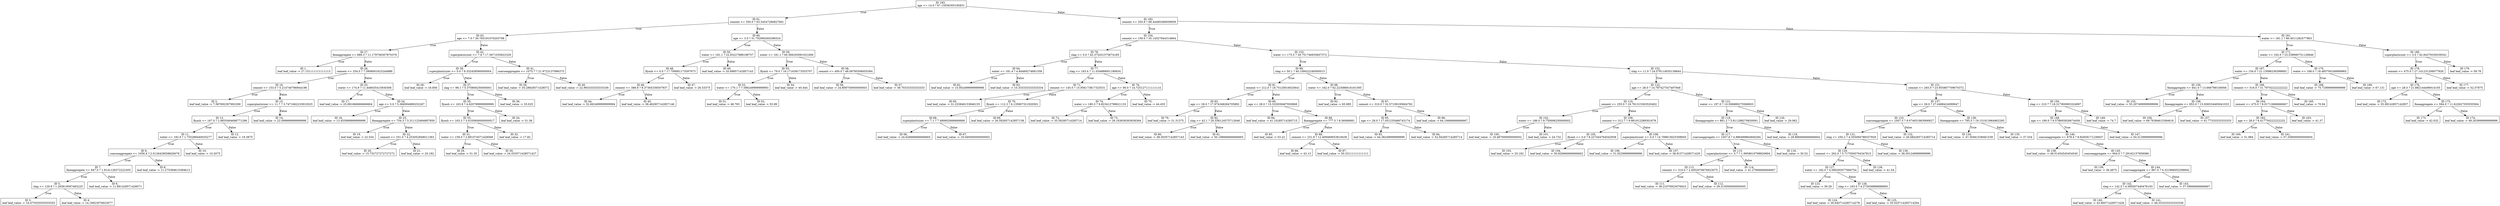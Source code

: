 digraph "Regression Tree" {
	node [shape=rectangle]
	"ID 183, 
age <= 14.0 ? 67.15056305185831
" -> "ID 61, 
cement <= 350.0 ? 63.34547280827691
" [label=True]
	"ID 183, 
age <= 14.0 ? 67.15056305185831
" -> "ID 182, 
cement <= 355.9 ? 68.44485369059959
" [label=False]
	"ID 61, 
cement <= 350.0 ? 63.34547280827691
" -> "ID 43, 
age <= 7.0 ? 30.765191070203798
" [label=True]
	"ID 61, 
cement <= 350.0 ? 63.34547280827691
" -> "ID 60, 
age <= 3.0 ? 31.702060265296524
" [label=False]
	"ID 182, 
cement <= 355.9 ? 68.44485369059959
" -> "ID 154, 
cement <= 159.0 ? 35.14527844314664
" [label=True]
	"ID 182, 
cement <= 355.9 ? 68.44485369059959
" -> "ID 181, 
water <= 181.1 ? 80.4011282577863
" [label=False]
	"ID 43, 
age <= 7.0 ? 30.765191070203798
" -> "ID 27, 
fineaggregate <= 689.3 ? 11.179706307870376
" [label=True]
	"ID 43, 
age <= 7.0 ? 30.765191070203798
" -> "ID 42, 
superplasticizer <= 7.8 ? 17.3671035822329
" [label=False]
	"ID 60, 
age <= 3.0 ? 31.702060265296524
" -> "ID 50, 
water <= 181.1 ? 22.83227888198757
" [label=True]
	"ID 60, 
age <= 3.0 ? 31.702060265296524
" -> "ID 59, 
water <= 181.1 ? 60.566293091021606
" [label=False]
	"ID 154, 
cement <= 159.0 ? 35.14527844314664
" -> "ID 78, 
slag <= 0.0 ? 42.372431575674185
" [label=True]
	"ID 154, 
cement <= 159.0 ? 35.14527844314664
" -> "ID 153, 
water <= 175.5 ? 29.751746935607372
" [label=False]
	"ID 181, 
water <= 181.1 ? 80.4011282577863
" -> "ID 171, 
water <= 162.0 ? 23.538990751126846
" [label=True]
	"ID 181, 
water <= 181.1 ? 80.4011282577863
" -> "ID 180, 
superplasticizer <= 3.0 ? 42.84379339339341
" [label=False]
	"ID 27, 
fineaggregate <= 689.3 ? 11.179706307870376
" -> "ID 1, 
leaf leaf_value -> 27.151111111111113
" [label=True]
	"ID 27, 
fineaggregate <= 689.3 ? 11.179706307870376
" -> "ID 26, 
cement <= 254.0 ? 7.3908001623244886
" [label=False]
	"ID 42, 
superplasticizer <= 7.8 ? 17.3671035822329
" -> "ID 38, 
superplasticizer <= 0.0 ? 8.332459560000004
" [label=True]
	"ID 42, 
superplasticizer <= 7.8 ? 17.3671035822329
" -> "ID 41, 
coarseaggregate <= 1075.7 ? 21.9723137996375
" [label=False]
	"ID 50, 
water <= 181.1 ? 22.83227888198757
" -> "ID 48, 
flyash <= 0.0 ? 17.709081173597973
" [label=True]
	"ID 50, 
water <= 181.1 ? 22.83227888198757
" -> "ID 49, 
leaf leaf_value -> 20.99857142857143
" [label=False]
	"ID 59, 
water <= 181.1 ? 60.566293091021606
" -> "ID 55, 
flyash <= 79.0 ? 16.171639173553707
" [label=True]
	"ID 59, 
water <= 181.1 ? 60.566293091021606
" -> "ID 58, 
cement <= 400.0 ? 48.09785506055364
" [label=False]
	"ID 78, 
slag <= 0.0 ? 42.372431575674185
" -> "ID 64, 
water <= 181.4 ? 4.84469274691358
" [label=True]
	"ID 78, 
slag <= 0.0 ? 42.372431575674185
" -> "ID 77, 
slag <= 183.4 ? 11.034989001180634
" [label=False]
	"ID 153, 
water <= 175.5 ? 29.751746935607372
" -> "ID 99, 
slag <= 50.1 ? 40.109422240000015
" [label=True]
	"ID 153, 
water <= 175.5 ? 29.751746935607372
" -> "ID 152, 
slag <= 11.0 ? 24.579114035138844
" [label=False]
	"ID 171, 
water <= 162.0 ? 23.538990751126846
" -> "ID 167, 
water <= 154.0 ? 21.13096236399683
" [label=True]
	"ID 171, 
water <= 162.0 ? 23.538990751126846
" -> "ID 170, 
water <= 168.0 ? 18.485700249999965
" [label=False]
	"ID 180, 
superplasticizer <= 3.0 ? 42.84379339339341
" -> "ID 178, 
cement <= 475.0 ? 27.141231206077926
" [label=True]
	"ID 180, 
superplasticizer <= 3.0 ? 42.84379339339341
" -> "ID 179, 
leaf leaf_value -> 59.78
" [label=False]
	"ID 26, 
cement <= 254.0 ? 7.3908001623244886
" -> "ID 16, 
cement <= 153.0 ? 5.214740786944198
" [label=True]
	"ID 26, 
cement <= 254.0 ? 7.3908001623244886
" -> "ID 25, 
water <= 174.9 ? 11.446635415930306
" [label=False]
	"ID 38, 
superplasticizer <= 0.0 ? 8.332459560000004
" -> "ID 28, 
leaf leaf_value -> 18.856
" [label=True]
	"ID 38, 
superplasticizer <= 0.0 ? 8.332459560000004
" -> "ID 37, 
slag <= 98.1 ? 5.370806250000001
" [label=False]
	"ID 41, 
coarseaggregate <= 1075.7 ? 21.9723137996375
" -> "ID 39, 
leaf leaf_value -> 35.28928571428572
" [label=True]
	"ID 41, 
coarseaggregate <= 1075.7 ? 21.9723137996375
" -> "ID 40, 
leaf leaf_value -> 22.993333333333336
" [label=False]
	"ID 48, 
flyash <= 0.0 ? 17.709081173597973
" -> "ID 46, 
cement <= 388.6 ? 8.37365336507937
" [label=True]
	"ID 48, 
flyash <= 0.0 ? 17.709081173597973
" -> "ID 47, 
leaf leaf_value -> 26.53375
" [label=False]
	"ID 55, 
flyash <= 79.0 ? 16.171639173553707
" -> "ID 53, 
water <= 170.1 ? 7.586249999999993
" [label=True]
	"ID 55, 
flyash <= 79.0 ? 16.171639173553707
" -> "ID 54, 
leaf leaf_value -> 40.444
" [label=False]
	"ID 58, 
cement <= 400.0 ? 48.09785506055364
" -> "ID 56, 
leaf leaf_value -> 24.808750000000003
" [label=True]
	"ID 58, 
cement <= 400.0 ? 48.09785506055364
" -> "ID 57, 
leaf leaf_value -> 38.70333333333333
" [label=False]
	"ID 64, 
water <= 181.4 ? 4.84469274691358
" -> "ID 62, 
leaf leaf_value -> 15.002499999999998
" [label=True]
	"ID 64, 
water <= 181.4 ? 4.84469274691358
" -> "ID 63, 
leaf leaf_value -> 10.333333333333334
" [label=False]
	"ID 77, 
slag <= 183.4 ? 11.034989001180634
" -> "ID 71, 
cement <= 145.0 ? 15.956173817325531
" [label=True]
	"ID 77, 
slag <= 183.4 ? 11.034989001180634
" -> "ID 76, 
age <= 90.0 ? 14.725127111111114
" [label=False]
	"ID 99, 
slag <= 50.1 ? 40.109422240000015
" -> "ID 91, 
cement <= 212.0 ? 18.75120016025641
" [label=True]
	"ID 99, 
slag <= 50.1 ? 40.109422240000015
" -> "ID 98, 
water <= 162.0 ? 62.223086616161595
" [label=False]
	"ID 152, 
slag <= 11.0 ? 24.579114035138844
" -> "ID 122, 
age <= 28.0 ? 14.787427547497948
" [label=True]
	"ID 152, 
slag <= 11.0 ? 24.579114035138844
" -> "ID 151, 
cement <= 265.0 ? 23.955867709670372
" [label=False]
	"ID 167, 
water <= 154.0 ? 21.13096236399683
" -> "ID 159, 
fineaggregate <= 641.0 ? 13.666789156956
" [label=True]
	"ID 167, 
water <= 154.0 ? 21.13096236399683
" -> "ID 166, 
cement <= 516.0 ? 31.78702222222222
" [label=False]
	"ID 170, 
water <= 168.0 ? 18.485700249999965
" -> "ID 168, 
leaf leaf_value -> 75.72999999999999
" [label=True]
	"ID 170, 
water <= 168.0 ? 18.485700249999965
" -> "ID 169, 
leaf leaf_value -> 67.131
" [label=False]
	"ID 178, 
cement <= 475.0 ? 27.141231206077926
" -> "ID 176, 
age <= 28.0 ? 21.882144496914105
" [label=True]
	"ID 178, 
cement <= 475.0 ? 27.141231206077926
" -> "ID 177, 
leaf leaf_value -> 52.57875
" [label=False]
	"ID 16, 
cement <= 153.0 ? 5.214740786944198
" -> "ID 2, 
leaf leaf_value -> 7.587692307692309
" [label=True]
	"ID 16, 
cement <= 153.0 ? 5.214740786944198
" -> "ID 15, 
superplasticizer <= 11.7 ? 3.7471662233919325
" [label=False]
	"ID 25, 
water <= 174.9 ? 11.446635415930306
" -> "ID 17, 
leaf leaf_value -> 25.991666666666664
" [label=True]
	"ID 25, 
water <= 174.9 ? 11.446635415930306
" -> "ID 24, 
age <= 3.0 ? 5.366094889252267
" [label=False]
	"ID 37, 
slag <= 98.1 ? 5.370806250000001
" -> "ID 35, 
flyash <= 163.8 ? 4.620799999999999
" [label=True]
	"ID 37, 
slag <= 98.1 ? 5.370806250000001
" -> "ID 36, 
leaf leaf_value -> 33.025
" [label=False]
	"ID 46, 
cement <= 388.6 ? 8.37365336507937
" -> "ID 44, 
leaf leaf_value -> 32.662499999999994
" [label=True]
	"ID 46, 
cement <= 388.6 ? 8.37365336507937
" -> "ID 45, 
leaf leaf_value -> 38.462857142857146
" [label=False]
	"ID 53, 
water <= 170.1 ? 7.586249999999993
" -> "ID 51, 
leaf leaf_value -> 48.765
" [label=True]
	"ID 53, 
water <= 170.1 ? 7.586249999999993
" -> "ID 52, 
leaf leaf_value -> 55.99
" [label=False]
	"ID 71, 
cement <= 145.0 ? 15.956173817325531
" -> "ID 65, 
leaf leaf_value -> 31.233846153846155
" [label=True]
	"ID 71, 
cement <= 145.0 ? 15.956173817325531
" -> "ID 70, 
flyash <= 112.3 ? 6.135807321920501
" [label=False]
	"ID 76, 
age <= 90.0 ? 14.725127111111114
" -> "ID 74, 
water <= 180.3 ? 9.823412798621133
" [label=True]
	"ID 76, 
age <= 90.0 ? 14.725127111111114
" -> "ID 75, 
leaf leaf_value -> 44.455
" [label=False]
	"ID 91, 
cement <= 212.0 ? 18.75120016025641
" -> "ID 83, 
age <= 28.0 ? 17.974348264705892
" [label=True]
	"ID 91, 
cement <= 212.0 ? 18.75120016025641
" -> "ID 90, 
age <= 28.0 ? 15.532939487930868
" [label=False]
	"ID 98, 
water <= 162.0 ? 62.223086616161595
" -> "ID 92, 
leaf leaf_value -> 65.985
" [label=True]
	"ID 98, 
water <= 162.0 ? 62.223086616161595
" -> "ID 97, 
cement <= 310.0 ? 32.57109195664782
" [label=False]
	"ID 122, 
age <= 28.0 ? 14.787427547497948
" -> "ID 110, 
cement <= 255.0 ? 19.781315363520402
" [label=True]
	"ID 122, 
age <= 28.0 ? 14.787427547497948
" -> "ID 121, 
water <= 197.0 ? 10.506889275568003
" [label=False]
	"ID 151, 
cement <= 265.0 ? 23.955867709670372
" -> "ID 137, 
age <= 28.0 ? 27.6488424099947
" [label=True]
	"ID 151, 
cement <= 265.0 ? 23.955867709670372
" -> "ID 150, 
slag <= 210.7 ? 18.317900903324997
" [label=False]
	"ID 159, 
fineaggregate <= 641.0 ? 13.666789156956
" -> "ID 155, 
leaf leaf_value -> 55.207499999999996
" [label=True]
	"ID 159, 
fineaggregate <= 641.0 ? 13.666789156956
" -> "ID 158, 
fineaggregate <= 853.0 ? 15.936534465641033
" [label=False]
	"ID 166, 
cement <= 516.0 ? 31.78702222222222
" -> "ID 164, 
cement <= 475.0 ? 9.01712666666667
" [label=True]
	"ID 166, 
cement <= 516.0 ? 31.78702222222222
" -> "ID 165, 
leaf leaf_value -> 70.94
" [label=False]
	"ID 176, 
age <= 28.0 ? 21.882144496914105
" -> "ID 172, 
leaf leaf_value -> 35.08142857142857
" [label=True]
	"ID 176, 
age <= 28.0 ? 21.882144496914105
" -> "ID 175, 
fineaggregate <= 594.0 ? 11.622627555555564
" [label=False]
	"ID 15, 
superplasticizer <= 11.7 ? 3.7471662233919325
" -> "ID 13, 
flyash <= 167.0 ? 2.8835494698771296
" [label=True]
	"ID 15, 
superplasticizer <= 11.7 ? 3.7471662233919325
" -> "ID 14, 
leaf leaf_value -> 22.099999999999998
" [label=False]
	"ID 24, 
age <= 3.0 ? 5.366094889252267
" -> "ID 18, 
leaf leaf_value -> 13.455999999999998
" [label=True]
	"ID 24, 
age <= 3.0 ? 5.366094889252267
" -> "ID 23, 
fineaggregate <= 754.3 ? 5.311123494897959
" [label=False]
	"ID 35, 
flyash <= 163.8 ? 4.620799999999999
" -> "ID 33, 
flyash <= 163.3 ? 3.0105600000000017
" [label=True]
	"ID 35, 
flyash <= 163.8 ? 4.620799999999999
" -> "ID 34, 
leaf leaf_value -> 31.38
" [label=False]
	"ID 70, 
flyash <= 112.3 ? 6.135807321920501
" -> "ID 68, 
superplasticizer <= 7.1 ? 7.490602666666668
" [label=True]
	"ID 70, 
flyash <= 112.3 ? 6.135807321920501
" -> "ID 69, 
leaf leaf_value -> 26.592857142857138
" [label=False]
	"ID 74, 
water <= 180.3 ? 9.823412798621133
" -> "ID 72, 
leaf leaf_value -> 35.59285714285714
" [label=True]
	"ID 74, 
water <= 180.3 ? 9.823412798621133
" -> "ID 73, 
leaf leaf_value -> 29.163636363636364
" [label=False]
	"ID 83, 
age <= 28.0 ? 17.974348264705892
" -> "ID 79, 
leaf leaf_value -> 31.31375
" [label=True]
	"ID 83, 
age <= 28.0 ? 17.974348264705892
" -> "ID 82, 
slag <= 42.1 ? 20.556124575712648
" [label=False]
	"ID 90, 
age <= 28.0 ? 15.532939487930868
" -> "ID 84, 
leaf leaf_value -> 41.10285714285715
" [label=True]
	"ID 90, 
age <= 28.0 ? 15.532939487930868
" -> "ID 89, 
fineaggregate <= 777.5 ? 8.56089081
" [label=False]
	"ID 97, 
cement <= 310.0 ? 32.57109195664782
" -> "ID 95, 
age <= 28.0 ? 17.051235486743174
" [label=True]
	"ID 97, 
cement <= 310.0 ? 32.57109195664782
" -> "ID 96, 
leaf leaf_value -> 64.16666666666667
" [label=False]
	"ID 110, 
cement <= 255.0 ? 19.781315363520402
" -> "ID 102, 
water <= 186.0 ? 9.750006250000002
" [label=True]
	"ID 110, 
cement <= 255.0 ? 19.781315363520402
" -> "ID 109, 
cement <= 312.7 ? 9.981912289301679
" [label=False]
	"ID 121, 
water <= 197.0 ? 10.506889275568003
" -> "ID 119, 
fineaggregate <= 861.2 ? 5.811288276830091
" [label=True]
	"ID 121, 
water <= 197.0 ? 10.506889275568003
" -> "ID 120, 
leaf leaf_value -> 29.062
" [label=False]
	"ID 137, 
age <= 28.0 ? 27.6488424099947
" -> "ID 133, 
coarseaggregate <= 1007.3 ? 9.074051863906927
" [label=True]
	"ID 137, 
age <= 28.0 ? 27.6488424099947
" -> "ID 136, 
fineaggregate <= 785.5 ? 19.151913964862295
" [label=False]
	"ID 150, 
slag <= 210.7 ? 18.317900903324997
" -> "ID 148, 
age <= 180.0 ? 9.578605926674456
" [label=True]
	"ID 150, 
slag <= 210.7 ? 18.317900903324997
" -> "ID 149, 
leaf leaf_value -> 74.7
" [label=False]
	"ID 158, 
fineaggregate <= 853.0 ? 15.936534465641033
" -> "ID 156, 
leaf leaf_value -> 69.76384615384616
" [label=True]
	"ID 158, 
fineaggregate <= 853.0 ? 15.936534465641033
" -> "ID 157, 
leaf leaf_value -> 61.77333333333333
" [label=False]
	"ID 164, 
cement <= 475.0 ? 9.01712666666667
" -> "ID 162, 
age <= 28.0 ? 6.417750222222232
" [label=True]
	"ID 164, 
cement <= 475.0 ? 9.01712666666667
" -> "ID 163, 
leaf leaf_value -> 41.37
" [label=False]
	"ID 175, 
fineaggregate <= 594.0 ? 11.622627555555564
" -> "ID 173, 
leaf leaf_value -> 42.032
" [label=True]
	"ID 175, 
fineaggregate <= 594.0 ? 11.622627555555564
" -> "ID 174, 
leaf leaf_value -> 49.263999999999996
" [label=False]
	"ID 13, 
flyash <= 167.0 ? 2.8835494698771296
" -> "ID 11, 
water <= 192.9 ? 1.755289440035277
" [label=True]
	"ID 13, 
flyash <= 167.0 ? 2.8835494698771296
" -> "ID 12, 
leaf leaf_value -> 19.3875
" [label=False]
	"ID 23, 
fineaggregate <= 754.3 ? 5.311123494897959
" -> "ID 19, 
leaf leaf_value -> 22.534
" [label=True]
	"ID 23, 
fineaggregate <= 754.3 ? 5.311123494897959
" -> "ID 22, 
cement <= 331.0 ? 4.253052848011363
" [label=False]
	"ID 33, 
flyash <= 163.3 ? 3.0105600000000017
" -> "ID 31, 
water <= 159.0 ? 2.891074571428568
" [label=True]
	"ID 33, 
flyash <= 163.3 ? 3.0105600000000017
" -> "ID 32, 
leaf leaf_value -> 17.82
" [label=False]
	"ID 68, 
superplasticizer <= 7.1 ? 7.490602666666668
" -> "ID 66, 
leaf leaf_value -> 24.626666666666665
" [label=True]
	"ID 68, 
superplasticizer <= 7.1 ? 7.490602666666668
" -> "ID 67, 
leaf leaf_value -> 19.040000000000003
" [label=False]
	"ID 82, 
slag <= 42.1 ? 20.556124575712648
" -> "ID 80, 
leaf leaf_value -> 38.30357142857143
" [label=True]
	"ID 82, 
slag <= 42.1 ? 20.556124575712648
" -> "ID 81, 
leaf leaf_value -> 50.196666666666665
" [label=False]
	"ID 89, 
fineaggregate <= 777.5 ? 8.56089081
" -> "ID 85, 
leaf leaf_value -> 53.22
" [label=True]
	"ID 89, 
fineaggregate <= 777.5 ? 8.56089081
" -> "ID 88, 
cement <= 231.8 ? 12.409469053819436
" [label=False]
	"ID 95, 
age <= 28.0 ? 17.051235486743174
" -> "ID 93, 
leaf leaf_value -> 44.38249999999999
" [label=True]
	"ID 95, 
age <= 28.0 ? 17.051235486743174
" -> "ID 94, 
leaf leaf_value -> 52.94285714285714
" [label=False]
	"ID 102, 
water <= 186.0 ? 9.750006250000002
" -> "ID 100, 
leaf leaf_value -> 18.487000000000002
" [label=True]
	"ID 102, 
water <= 186.0 ? 9.750006250000002
" -> "ID 101, 
leaf leaf_value -> 24.732
" [label=False]
	"ID 109, 
cement <= 312.7 ? 9.981912289301679
" -> "ID 105, 
flyash <= 0.0 ? 8.227444764542938
" [label=True]
	"ID 109, 
cement <= 312.7 ? 9.981912289301679
" -> "ID 108, 
superplasticizer <= 0.0 ? 14.708815625308945
" [label=False]
	"ID 119, 
fineaggregate <= 861.2 ? 5.811288276830091
" -> "ID 117, 
coarseaggregate <= 1057.6 ? 4.986489864940284
" [label=True]
	"ID 119, 
fineaggregate <= 861.2 ? 5.811288276830091
" -> "ID 118, 
leaf leaf_value -> 28.866666666666664
" [label=False]
	"ID 133, 
coarseaggregate <= 1007.3 ? 9.074051863906927
" -> "ID 131, 
slag <= 250.2 ? 4.355094788337929
" [label=True]
	"ID 133, 
coarseaggregate <= 1007.3 ? 9.074051863906927
" -> "ID 132, 
leaf leaf_value -> 26.684285714285714
" [label=False]
	"ID 136, 
fineaggregate <= 785.5 ? 19.151913964862295
" -> "ID 134, 
leaf leaf_value -> 47.30461538461539
" [label=True]
	"ID 136, 
fineaggregate <= 785.5 ? 19.151913964862295
" -> "ID 135, 
leaf leaf_value -> 37.534
" [label=False]
	"ID 148, 
age <= 180.0 ? 9.578605926674456
" -> "ID 146, 
coarseaggregate <= 878.4 ? 8.82939171236837
" [label=True]
	"ID 148, 
age <= 180.0 ? 9.578605926674456
" -> "ID 147, 
leaf leaf_value -> 54.513999999999996
" [label=False]
	"ID 162, 
age <= 28.0 ? 6.417750222222232
" -> "ID 160, 
leaf leaf_value -> 51.984
" [label=True]
	"ID 162, 
age <= 28.0 ? 6.417750222222232
" -> "ID 161, 
leaf leaf_value -> 57.358000000000004
" [label=False]
	"ID 11, 
water <= 192.9 ? 1.755289440035277
" -> "ID 9, 
coarseaggregate <= 1056.4 ? 2.0126429058626076
" [label=True]
	"ID 11, 
water <= 192.9 ? 1.755289440035277
" -> "ID 10, 
leaf leaf_value -> 10.2075
" [label=False]
	"ID 22, 
cement <= 331.0 ? 4.253052848011363
" -> "ID 20, 
leaf leaf_value -> 15.732727272727272
" [label=True]
	"ID 22, 
cement <= 331.0 ? 4.253052848011363
" -> "ID 21, 
leaf leaf_value -> 20.182
" [label=False]
	"ID 31, 
water <= 159.0 ? 2.891074571428568
" -> "ID 29, 
leaf leaf_value -> 31.35
" [label=True]
	"ID 31, 
water <= 159.0 ? 2.891074571428568
" -> "ID 30, 
leaf leaf_value -> 24.533571428571427
" [label=False]
	"ID 88, 
cement <= 231.8 ? 12.409469053819436
" -> "ID 86, 
leaf leaf_value -> 43.13
" [label=True]
	"ID 88, 
cement <= 231.8 ? 12.409469053819436
" -> "ID 87, 
leaf leaf_value -> 50.23111111111111
" [label=False]
	"ID 105, 
flyash <= 0.0 ? 8.227444764542938
" -> "ID 103, 
leaf leaf_value -> 25.182
" [label=True]
	"ID 105, 
flyash <= 0.0 ? 8.227444764542938
" -> "ID 104, 
leaf leaf_value -> 30.926666666666662
" [label=False]
	"ID 108, 
superplasticizer <= 0.0 ? 14.708815625308945
" -> "ID 106, 
leaf leaf_value -> 31.022999999999996
" [label=True]
	"ID 108, 
superplasticizer <= 0.0 ? 14.708815625308945
" -> "ID 107, 
leaf leaf_value -> 38.81571428571429
" [label=False]
	"ID 117, 
coarseaggregate <= 1057.6 ? 4.986489864940284
" -> "ID 115, 
superplasticizer <= 5.7 ? 1.9958619798820694
" [label=True]
	"ID 117, 
coarseaggregate <= 1057.6 ? 4.986489864940284
" -> "ID 116, 
leaf leaf_value -> 30.52
" [label=False]
	"ID 131, 
slag <= 250.2 ? 4.355094788337929
" -> "ID 129, 
cement <= 262.0 ? 5.7170565704347815
" [label=True]
	"ID 131, 
slag <= 250.2 ? 4.355094788337929
" -> "ID 130, 
leaf leaf_value -> 38.301249999999996
" [label=False]
	"ID 146, 
coarseaggregate <= 878.4 ? 8.82939171236837
" -> "ID 138, 
leaf leaf_value -> 49.51454545454545
" [label=True]
	"ID 146, 
coarseaggregate <= 878.4 ? 8.82939171236837
" -> "ID 145, 
coarseaggregate <= 904.0 ? 7.29162157959086
" [label=False]
	"ID 9, 
coarseaggregate <= 1056.4 ? 2.0126429058626076
" -> "ID 7, 
fineaggregate <= 847.0 ? 1.9141128372222305
" [label=True]
	"ID 9, 
coarseaggregate <= 1056.4 ? 2.0126429058626076
" -> "ID 8, 
leaf leaf_value -> 11.275384615384613
" [label=False]
	"ID 115, 
superplasticizer <= 5.7 ? 1.9958619798820694
" -> "ID 113, 
cement <= 310.0 ? 2.4052076676923075
" [label=True]
	"ID 115, 
superplasticizer <= 5.7 ? 1.9958619798820694
" -> "ID 114, 
leaf leaf_value -> 41.27666666666667
" [label=False]
	"ID 129, 
cement <= 262.0 ? 5.7170565704347815
" -> "ID 127, 
water <= 182.0 ? 4.090293077684754
" [label=True]
	"ID 129, 
cement <= 262.0 ? 5.7170565704347815
" -> "ID 128, 
leaf leaf_value -> 41.54
" [label=False]
	"ID 145, 
coarseaggregate <= 904.0 ? 7.29162157959086
" -> "ID 139, 
leaf leaf_value -> 36.4875
" [label=True]
	"ID 145, 
coarseaggregate <= 904.0 ? 7.29162157959086
" -> "ID 144, 
coarseaggregate <= 967.0 ? 6.321966052299942
" [label=False]
	"ID 7, 
fineaggregate <= 847.0 ? 1.9141128372222305
" -> "ID 5, 
slag <= 129.8 ? 1.263619587483225
" [label=True]
	"ID 7, 
fineaggregate <= 847.0 ? 1.9141128372222305
" -> "ID 6, 
leaf leaf_value -> 11.891428571428571
" [label=False]
	"ID 113, 
cement <= 310.0 ? 2.4052076676923075
" -> "ID 111, 
leaf leaf_value -> 36.21076923076923
" [label=True]
	"ID 113, 
cement <= 310.0 ? 2.4052076676923075
" -> "ID 112, 
leaf leaf_value -> 39.315000000000005
" [label=False]
	"ID 127, 
water <= 182.0 ? 4.090293077684754
" -> "ID 123, 
leaf leaf_value -> 39.28
" [label=True]
	"ID 127, 
water <= 182.0 ? 4.090293077684754
" -> "ID 126, 
slag <= 163.0 ? 4.272938888888895
" [label=False]
	"ID 144, 
coarseaggregate <= 967.0 ? 6.321966052299942
" -> "ID 142, 
slag <= 142.5 ? 4.585007440476193
" [label=True]
	"ID 144, 
coarseaggregate <= 967.0 ? 6.321966052299942
" -> "ID 143, 
leaf leaf_value -> 37.59666666666667
" [label=False]
	"ID 5, 
slag <= 129.8 ? 1.263619587483225
" -> "ID 3, 
leaf leaf_value -> 16.475555555555555
" [label=True]
	"ID 5, 
slag <= 129.8 ? 1.263619587483225
" -> "ID 4, 
leaf leaf_value -> 14.18923076923077
" [label=False]
	"ID 126, 
slag <= 163.0 ? 4.272938888888895
" -> "ID 124, 
leaf leaf_value -> 30.640714285714278
" [label=True]
	"ID 126, 
slag <= 163.0 ? 4.272938888888895
" -> "ID 125, 
leaf leaf_value -> 35.025714285714294
" [label=False]
	"ID 142, 
slag <= 142.5 ? 4.585007440476193
" -> "ID 140, 
leaf leaf_value -> 43.66071428571428
" [label=True]
	"ID 142, 
slag <= 142.5 ? 4.585007440476193
" -> "ID 141, 
leaf leaf_value -> 48.333333333333336
" [label=False]
}
